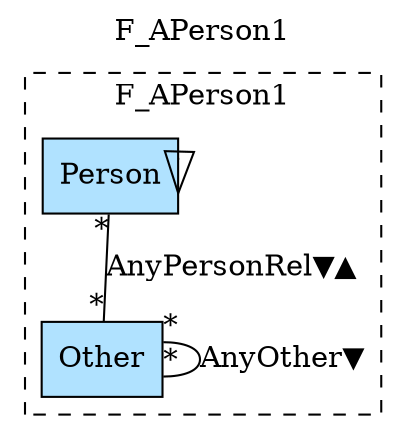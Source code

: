digraph {graph[label=F_APerson1,labelloc=tl,labelfontsize=12];
subgraph cluster_F_APerson1{style=dashed;label=F_APerson1;
"Person"[shape=record,fillcolor=lightskyblue1,style = filled,label="Person"];
"Other"[shape=record,fillcolor=lightskyblue1,style = filled,label="Other"];

"Person"->"Other"[label="AnyPersonRel▼▲",dir=none,taillabel="*",headlabel="*"];
"Person"->"Person"[arrowhead=onormal,arrowsize=2.0];
"Other"->"Other"[label="AnyOther▼",dir=none,taillabel="*",headlabel="*"];

}
}